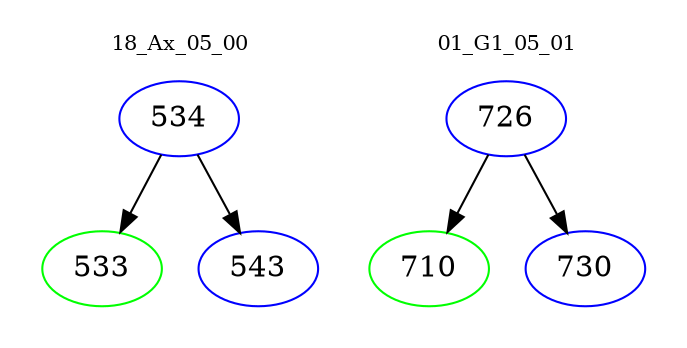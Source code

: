 digraph{
subgraph cluster_0 {
color = white
label = "18_Ax_05_00";
fontsize=10;
T0_534 [label="534", color="blue"]
T0_534 -> T0_533 [color="black"]
T0_533 [label="533", color="green"]
T0_534 -> T0_543 [color="black"]
T0_543 [label="543", color="blue"]
}
subgraph cluster_1 {
color = white
label = "01_G1_05_01";
fontsize=10;
T1_726 [label="726", color="blue"]
T1_726 -> T1_710 [color="black"]
T1_710 [label="710", color="green"]
T1_726 -> T1_730 [color="black"]
T1_730 [label="730", color="blue"]
}
}
